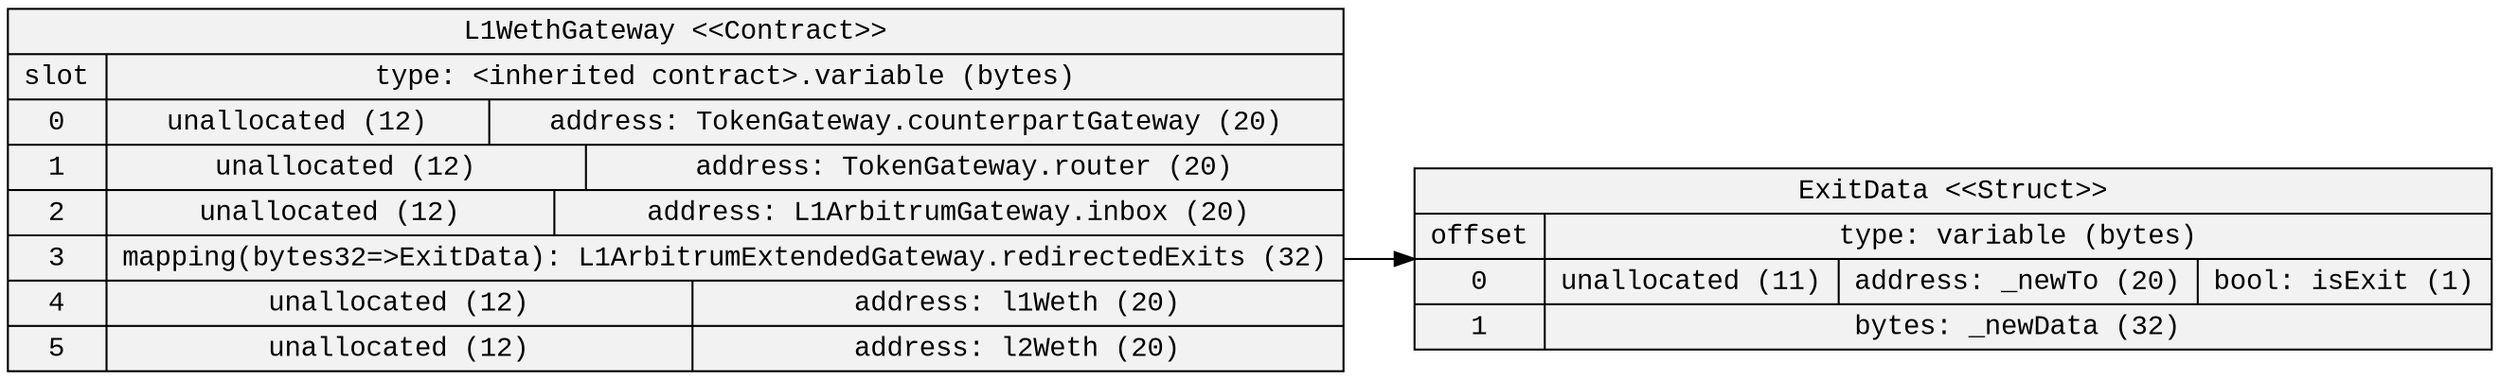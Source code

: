 
digraph StorageDiagram {
rankdir=LR
arrowhead=open
bgcolor="white"
edge [color="black"]
node [shape=record, style=filled, color="black", fillcolor="gray95", fontcolor="black", fontname="Courier New"]
2 [label="L1WethGateway \<\<Contract\>\>\n | {{ slot | 0 | 1 | 2 | 3 | 4 | 5} | { type: \<inherited contract\>.variable (bytes) | {  unallocated (12)  |  address: TokenGateway.counterpartGateway (20) } | {  unallocated (12)  |  address: TokenGateway.router (20) } | {  unallocated (12)  |  address: L1ArbitrumGateway.inbox (20) } | { <7> mapping\(bytes32=\>ExitData\): L1ArbitrumExtendedGateway.redirectedExits (32) } | {  unallocated (12)  |  address: l1Weth (20) } | {  unallocated (12)  |  address: l2Weth (20) }}}"]

1 [label="ExitData \<\<Struct\>\>\n | {{ offset | 0 | 1} | { type: variable (bytes) | {  unallocated (11)  |  address: _newTo (20)  |  bool: isExit (1) } | {  bytes: _newData (32) }}}"]

 2:7 -> 1
}